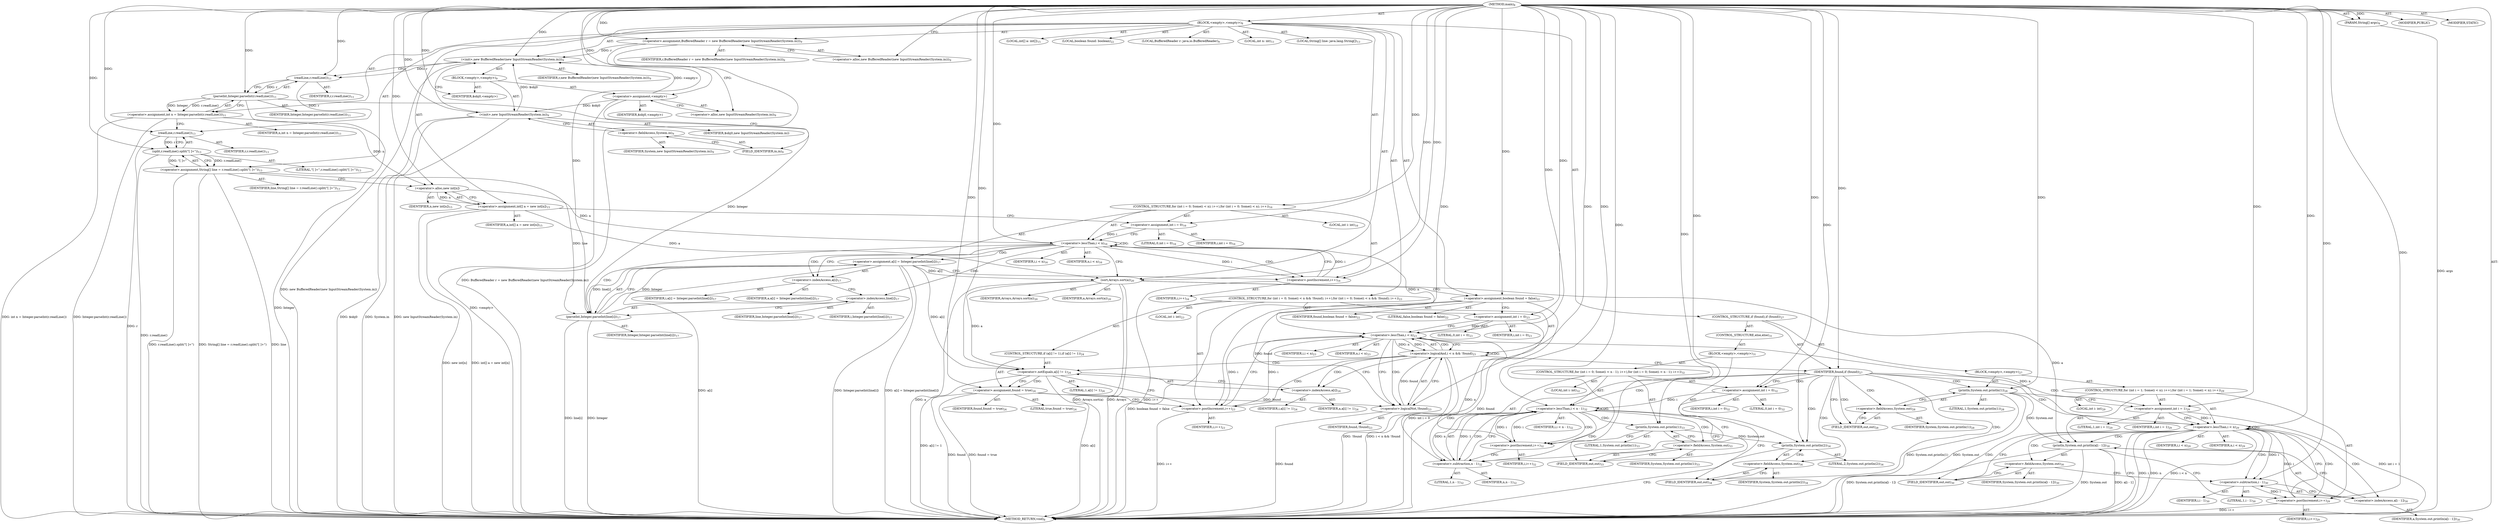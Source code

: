 digraph "main" {  
"19" [label = <(METHOD,main)<SUB>8</SUB>> ]
"20" [label = <(PARAM,String[] args)<SUB>8</SUB>> ]
"21" [label = <(BLOCK,&lt;empty&gt;,&lt;empty&gt;)<SUB>8</SUB>> ]
"4" [label = <(LOCAL,BufferedReader r: java.io.BufferedReader)<SUB>9</SUB>> ]
"22" [label = <(&lt;operator&gt;.assignment,BufferedReader r = new BufferedReader(new InputStreamReader(System.in)))<SUB>9</SUB>> ]
"23" [label = <(IDENTIFIER,r,BufferedReader r = new BufferedReader(new InputStreamReader(System.in)))<SUB>9</SUB>> ]
"24" [label = <(&lt;operator&gt;.alloc,new BufferedReader(new InputStreamReader(System.in)))<SUB>9</SUB>> ]
"25" [label = <(&lt;init&gt;,new BufferedReader(new InputStreamReader(System.in)))<SUB>9</SUB>> ]
"3" [label = <(IDENTIFIER,r,new BufferedReader(new InputStreamReader(System.in)))<SUB>9</SUB>> ]
"26" [label = <(BLOCK,&lt;empty&gt;,&lt;empty&gt;)<SUB>9</SUB>> ]
"27" [label = <(&lt;operator&gt;.assignment,&lt;empty&gt;)> ]
"28" [label = <(IDENTIFIER,$obj0,&lt;empty&gt;)> ]
"29" [label = <(&lt;operator&gt;.alloc,new InputStreamReader(System.in))<SUB>9</SUB>> ]
"30" [label = <(&lt;init&gt;,new InputStreamReader(System.in))<SUB>9</SUB>> ]
"31" [label = <(IDENTIFIER,$obj0,new InputStreamReader(System.in))> ]
"32" [label = <(&lt;operator&gt;.fieldAccess,System.in)<SUB>9</SUB>> ]
"33" [label = <(IDENTIFIER,System,new InputStreamReader(System.in))<SUB>9</SUB>> ]
"34" [label = <(FIELD_IDENTIFIER,in,in)<SUB>9</SUB>> ]
"35" [label = <(IDENTIFIER,$obj0,&lt;empty&gt;)> ]
"36" [label = <(LOCAL,int n: int)<SUB>11</SUB>> ]
"37" [label = <(&lt;operator&gt;.assignment,int n = Integer.parseInt(r.readLine()))<SUB>11</SUB>> ]
"38" [label = <(IDENTIFIER,n,int n = Integer.parseInt(r.readLine()))<SUB>11</SUB>> ]
"39" [label = <(parseInt,Integer.parseInt(r.readLine()))<SUB>11</SUB>> ]
"40" [label = <(IDENTIFIER,Integer,Integer.parseInt(r.readLine()))<SUB>11</SUB>> ]
"41" [label = <(readLine,r.readLine())<SUB>11</SUB>> ]
"42" [label = <(IDENTIFIER,r,r.readLine())<SUB>11</SUB>> ]
"43" [label = <(LOCAL,String[] line: java.lang.String[])<SUB>13</SUB>> ]
"44" [label = <(&lt;operator&gt;.assignment,String[] line = r.readLine().split(&quot;[ ]+&quot;))<SUB>13</SUB>> ]
"45" [label = <(IDENTIFIER,line,String[] line = r.readLine().split(&quot;[ ]+&quot;))<SUB>13</SUB>> ]
"46" [label = <(split,r.readLine().split(&quot;[ ]+&quot;))<SUB>13</SUB>> ]
"47" [label = <(readLine,r.readLine())<SUB>13</SUB>> ]
"48" [label = <(IDENTIFIER,r,r.readLine())<SUB>13</SUB>> ]
"49" [label = <(LITERAL,&quot;[ ]+&quot;,r.readLine().split(&quot;[ ]+&quot;))<SUB>13</SUB>> ]
"50" [label = <(LOCAL,int[] a: int[])<SUB>15</SUB>> ]
"51" [label = <(&lt;operator&gt;.assignment,int[] a = new int[n])<SUB>15</SUB>> ]
"52" [label = <(IDENTIFIER,a,int[] a = new int[n])<SUB>15</SUB>> ]
"53" [label = <(&lt;operator&gt;.alloc,new int[n])> ]
"54" [label = <(IDENTIFIER,n,new int[n])<SUB>15</SUB>> ]
"55" [label = <(CONTROL_STRUCTURE,for (int i = 0; Some(i &lt; n); i++),for (int i = 0; Some(i &lt; n); i++))<SUB>16</SUB>> ]
"56" [label = <(LOCAL,int i: int)<SUB>16</SUB>> ]
"57" [label = <(&lt;operator&gt;.assignment,int i = 0)<SUB>16</SUB>> ]
"58" [label = <(IDENTIFIER,i,int i = 0)<SUB>16</SUB>> ]
"59" [label = <(LITERAL,0,int i = 0)<SUB>16</SUB>> ]
"60" [label = <(&lt;operator&gt;.lessThan,i &lt; n)<SUB>16</SUB>> ]
"61" [label = <(IDENTIFIER,i,i &lt; n)<SUB>16</SUB>> ]
"62" [label = <(IDENTIFIER,n,i &lt; n)<SUB>16</SUB>> ]
"63" [label = <(&lt;operator&gt;.postIncrement,i++)<SUB>16</SUB>> ]
"64" [label = <(IDENTIFIER,i,i++)<SUB>16</SUB>> ]
"65" [label = <(&lt;operator&gt;.assignment,a[i] = Integer.parseInt(line[i]))<SUB>17</SUB>> ]
"66" [label = <(&lt;operator&gt;.indexAccess,a[i])<SUB>17</SUB>> ]
"67" [label = <(IDENTIFIER,a,a[i] = Integer.parseInt(line[i]))<SUB>17</SUB>> ]
"68" [label = <(IDENTIFIER,i,a[i] = Integer.parseInt(line[i]))<SUB>17</SUB>> ]
"69" [label = <(parseInt,Integer.parseInt(line[i]))<SUB>17</SUB>> ]
"70" [label = <(IDENTIFIER,Integer,Integer.parseInt(line[i]))<SUB>17</SUB>> ]
"71" [label = <(&lt;operator&gt;.indexAccess,line[i])<SUB>17</SUB>> ]
"72" [label = <(IDENTIFIER,line,Integer.parseInt(line[i]))<SUB>17</SUB>> ]
"73" [label = <(IDENTIFIER,i,Integer.parseInt(line[i]))<SUB>17</SUB>> ]
"74" [label = <(sort,Arrays.sort(a))<SUB>20</SUB>> ]
"75" [label = <(IDENTIFIER,Arrays,Arrays.sort(a))<SUB>20</SUB>> ]
"76" [label = <(IDENTIFIER,a,Arrays.sort(a))<SUB>20</SUB>> ]
"77" [label = <(LOCAL,boolean found: boolean)<SUB>22</SUB>> ]
"78" [label = <(&lt;operator&gt;.assignment,boolean found = false)<SUB>22</SUB>> ]
"79" [label = <(IDENTIFIER,found,boolean found = false)<SUB>22</SUB>> ]
"80" [label = <(LITERAL,false,boolean found = false)<SUB>22</SUB>> ]
"81" [label = <(CONTROL_STRUCTURE,for (int i = 0; Some(i &lt; n &amp;&amp; !found); i++),for (int i = 0; Some(i &lt; n &amp;&amp; !found); i++))<SUB>23</SUB>> ]
"82" [label = <(LOCAL,int i: int)<SUB>23</SUB>> ]
"83" [label = <(&lt;operator&gt;.assignment,int i = 0)<SUB>23</SUB>> ]
"84" [label = <(IDENTIFIER,i,int i = 0)<SUB>23</SUB>> ]
"85" [label = <(LITERAL,0,int i = 0)<SUB>23</SUB>> ]
"86" [label = <(&lt;operator&gt;.logicalAnd,i &lt; n &amp;&amp; !found)<SUB>23</SUB>> ]
"87" [label = <(&lt;operator&gt;.lessThan,i &lt; n)<SUB>23</SUB>> ]
"88" [label = <(IDENTIFIER,i,i &lt; n)<SUB>23</SUB>> ]
"89" [label = <(IDENTIFIER,n,i &lt; n)<SUB>23</SUB>> ]
"90" [label = <(&lt;operator&gt;.logicalNot,!found)<SUB>23</SUB>> ]
"91" [label = <(IDENTIFIER,found,!found)<SUB>23</SUB>> ]
"92" [label = <(&lt;operator&gt;.postIncrement,i++)<SUB>23</SUB>> ]
"93" [label = <(IDENTIFIER,i,i++)<SUB>23</SUB>> ]
"94" [label = <(CONTROL_STRUCTURE,if (a[i] != 1),if (a[i] != 1))<SUB>24</SUB>> ]
"95" [label = <(&lt;operator&gt;.notEquals,a[i] != 1)<SUB>24</SUB>> ]
"96" [label = <(&lt;operator&gt;.indexAccess,a[i])<SUB>24</SUB>> ]
"97" [label = <(IDENTIFIER,a,a[i] != 1)<SUB>24</SUB>> ]
"98" [label = <(IDENTIFIER,i,a[i] != 1)<SUB>24</SUB>> ]
"99" [label = <(LITERAL,1,a[i] != 1)<SUB>24</SUB>> ]
"100" [label = <(&lt;operator&gt;.assignment,found = true)<SUB>24</SUB>> ]
"101" [label = <(IDENTIFIER,found,found = true)<SUB>24</SUB>> ]
"102" [label = <(LITERAL,true,found = true)<SUB>24</SUB>> ]
"103" [label = <(CONTROL_STRUCTURE,if (found),if (found))<SUB>27</SUB>> ]
"104" [label = <(IDENTIFIER,found,if (found))<SUB>27</SUB>> ]
"105" [label = <(BLOCK,&lt;empty&gt;,&lt;empty&gt;)<SUB>27</SUB>> ]
"106" [label = <(println,System.out.println(1))<SUB>28</SUB>> ]
"107" [label = <(&lt;operator&gt;.fieldAccess,System.out)<SUB>28</SUB>> ]
"108" [label = <(IDENTIFIER,System,System.out.println(1))<SUB>28</SUB>> ]
"109" [label = <(FIELD_IDENTIFIER,out,out)<SUB>28</SUB>> ]
"110" [label = <(LITERAL,1,System.out.println(1))<SUB>28</SUB>> ]
"111" [label = <(CONTROL_STRUCTURE,for (int i = 1; Some(i &lt; n); i++),for (int i = 1; Some(i &lt; n); i++))<SUB>29</SUB>> ]
"112" [label = <(LOCAL,int i: int)<SUB>29</SUB>> ]
"113" [label = <(&lt;operator&gt;.assignment,int i = 1)<SUB>29</SUB>> ]
"114" [label = <(IDENTIFIER,i,int i = 1)<SUB>29</SUB>> ]
"115" [label = <(LITERAL,1,int i = 1)<SUB>29</SUB>> ]
"116" [label = <(&lt;operator&gt;.lessThan,i &lt; n)<SUB>29</SUB>> ]
"117" [label = <(IDENTIFIER,i,i &lt; n)<SUB>29</SUB>> ]
"118" [label = <(IDENTIFIER,n,i &lt; n)<SUB>29</SUB>> ]
"119" [label = <(&lt;operator&gt;.postIncrement,i++)<SUB>29</SUB>> ]
"120" [label = <(IDENTIFIER,i,i++)<SUB>29</SUB>> ]
"121" [label = <(println,System.out.println(a[i - 1]))<SUB>30</SUB>> ]
"122" [label = <(&lt;operator&gt;.fieldAccess,System.out)<SUB>30</SUB>> ]
"123" [label = <(IDENTIFIER,System,System.out.println(a[i - 1]))<SUB>30</SUB>> ]
"124" [label = <(FIELD_IDENTIFIER,out,out)<SUB>30</SUB>> ]
"125" [label = <(&lt;operator&gt;.indexAccess,a[i - 1])<SUB>30</SUB>> ]
"126" [label = <(IDENTIFIER,a,System.out.println(a[i - 1]))<SUB>30</SUB>> ]
"127" [label = <(&lt;operator&gt;.subtraction,i - 1)<SUB>30</SUB>> ]
"128" [label = <(IDENTIFIER,i,i - 1)<SUB>30</SUB>> ]
"129" [label = <(LITERAL,1,i - 1)<SUB>30</SUB>> ]
"130" [label = <(CONTROL_STRUCTURE,else,else)<SUB>31</SUB>> ]
"131" [label = <(BLOCK,&lt;empty&gt;,&lt;empty&gt;)<SUB>31</SUB>> ]
"132" [label = <(CONTROL_STRUCTURE,for (int i = 0; Some(i &lt; n - 1); i++),for (int i = 0; Some(i &lt; n - 1); i++))<SUB>32</SUB>> ]
"133" [label = <(LOCAL,int i: int)<SUB>32</SUB>> ]
"134" [label = <(&lt;operator&gt;.assignment,int i = 0)<SUB>32</SUB>> ]
"135" [label = <(IDENTIFIER,i,int i = 0)<SUB>32</SUB>> ]
"136" [label = <(LITERAL,0,int i = 0)<SUB>32</SUB>> ]
"137" [label = <(&lt;operator&gt;.lessThan,i &lt; n - 1)<SUB>32</SUB>> ]
"138" [label = <(IDENTIFIER,i,i &lt; n - 1)<SUB>32</SUB>> ]
"139" [label = <(&lt;operator&gt;.subtraction,n - 1)<SUB>32</SUB>> ]
"140" [label = <(IDENTIFIER,n,n - 1)<SUB>32</SUB>> ]
"141" [label = <(LITERAL,1,n - 1)<SUB>32</SUB>> ]
"142" [label = <(&lt;operator&gt;.postIncrement,i++)<SUB>32</SUB>> ]
"143" [label = <(IDENTIFIER,i,i++)<SUB>32</SUB>> ]
"144" [label = <(println,System.out.println(1))<SUB>33</SUB>> ]
"145" [label = <(&lt;operator&gt;.fieldAccess,System.out)<SUB>33</SUB>> ]
"146" [label = <(IDENTIFIER,System,System.out.println(1))<SUB>33</SUB>> ]
"147" [label = <(FIELD_IDENTIFIER,out,out)<SUB>33</SUB>> ]
"148" [label = <(LITERAL,1,System.out.println(1))<SUB>33</SUB>> ]
"149" [label = <(println,System.out.println(2))<SUB>34</SUB>> ]
"150" [label = <(&lt;operator&gt;.fieldAccess,System.out)<SUB>34</SUB>> ]
"151" [label = <(IDENTIFIER,System,System.out.println(2))<SUB>34</SUB>> ]
"152" [label = <(FIELD_IDENTIFIER,out,out)<SUB>34</SUB>> ]
"153" [label = <(LITERAL,2,System.out.println(2))<SUB>34</SUB>> ]
"154" [label = <(MODIFIER,PUBLIC)> ]
"155" [label = <(MODIFIER,STATIC)> ]
"156" [label = <(METHOD_RETURN,void)<SUB>8</SUB>> ]
  "19" -> "20"  [ label = "AST: "] 
  "19" -> "21"  [ label = "AST: "] 
  "19" -> "154"  [ label = "AST: "] 
  "19" -> "155"  [ label = "AST: "] 
  "19" -> "156"  [ label = "AST: "] 
  "21" -> "4"  [ label = "AST: "] 
  "21" -> "22"  [ label = "AST: "] 
  "21" -> "25"  [ label = "AST: "] 
  "21" -> "36"  [ label = "AST: "] 
  "21" -> "37"  [ label = "AST: "] 
  "21" -> "43"  [ label = "AST: "] 
  "21" -> "44"  [ label = "AST: "] 
  "21" -> "50"  [ label = "AST: "] 
  "21" -> "51"  [ label = "AST: "] 
  "21" -> "55"  [ label = "AST: "] 
  "21" -> "74"  [ label = "AST: "] 
  "21" -> "77"  [ label = "AST: "] 
  "21" -> "78"  [ label = "AST: "] 
  "21" -> "81"  [ label = "AST: "] 
  "21" -> "103"  [ label = "AST: "] 
  "22" -> "23"  [ label = "AST: "] 
  "22" -> "24"  [ label = "AST: "] 
  "25" -> "3"  [ label = "AST: "] 
  "25" -> "26"  [ label = "AST: "] 
  "26" -> "27"  [ label = "AST: "] 
  "26" -> "30"  [ label = "AST: "] 
  "26" -> "35"  [ label = "AST: "] 
  "27" -> "28"  [ label = "AST: "] 
  "27" -> "29"  [ label = "AST: "] 
  "30" -> "31"  [ label = "AST: "] 
  "30" -> "32"  [ label = "AST: "] 
  "32" -> "33"  [ label = "AST: "] 
  "32" -> "34"  [ label = "AST: "] 
  "37" -> "38"  [ label = "AST: "] 
  "37" -> "39"  [ label = "AST: "] 
  "39" -> "40"  [ label = "AST: "] 
  "39" -> "41"  [ label = "AST: "] 
  "41" -> "42"  [ label = "AST: "] 
  "44" -> "45"  [ label = "AST: "] 
  "44" -> "46"  [ label = "AST: "] 
  "46" -> "47"  [ label = "AST: "] 
  "46" -> "49"  [ label = "AST: "] 
  "47" -> "48"  [ label = "AST: "] 
  "51" -> "52"  [ label = "AST: "] 
  "51" -> "53"  [ label = "AST: "] 
  "53" -> "54"  [ label = "AST: "] 
  "55" -> "56"  [ label = "AST: "] 
  "55" -> "57"  [ label = "AST: "] 
  "55" -> "60"  [ label = "AST: "] 
  "55" -> "63"  [ label = "AST: "] 
  "55" -> "65"  [ label = "AST: "] 
  "57" -> "58"  [ label = "AST: "] 
  "57" -> "59"  [ label = "AST: "] 
  "60" -> "61"  [ label = "AST: "] 
  "60" -> "62"  [ label = "AST: "] 
  "63" -> "64"  [ label = "AST: "] 
  "65" -> "66"  [ label = "AST: "] 
  "65" -> "69"  [ label = "AST: "] 
  "66" -> "67"  [ label = "AST: "] 
  "66" -> "68"  [ label = "AST: "] 
  "69" -> "70"  [ label = "AST: "] 
  "69" -> "71"  [ label = "AST: "] 
  "71" -> "72"  [ label = "AST: "] 
  "71" -> "73"  [ label = "AST: "] 
  "74" -> "75"  [ label = "AST: "] 
  "74" -> "76"  [ label = "AST: "] 
  "78" -> "79"  [ label = "AST: "] 
  "78" -> "80"  [ label = "AST: "] 
  "81" -> "82"  [ label = "AST: "] 
  "81" -> "83"  [ label = "AST: "] 
  "81" -> "86"  [ label = "AST: "] 
  "81" -> "92"  [ label = "AST: "] 
  "81" -> "94"  [ label = "AST: "] 
  "83" -> "84"  [ label = "AST: "] 
  "83" -> "85"  [ label = "AST: "] 
  "86" -> "87"  [ label = "AST: "] 
  "86" -> "90"  [ label = "AST: "] 
  "87" -> "88"  [ label = "AST: "] 
  "87" -> "89"  [ label = "AST: "] 
  "90" -> "91"  [ label = "AST: "] 
  "92" -> "93"  [ label = "AST: "] 
  "94" -> "95"  [ label = "AST: "] 
  "94" -> "100"  [ label = "AST: "] 
  "95" -> "96"  [ label = "AST: "] 
  "95" -> "99"  [ label = "AST: "] 
  "96" -> "97"  [ label = "AST: "] 
  "96" -> "98"  [ label = "AST: "] 
  "100" -> "101"  [ label = "AST: "] 
  "100" -> "102"  [ label = "AST: "] 
  "103" -> "104"  [ label = "AST: "] 
  "103" -> "105"  [ label = "AST: "] 
  "103" -> "130"  [ label = "AST: "] 
  "105" -> "106"  [ label = "AST: "] 
  "105" -> "111"  [ label = "AST: "] 
  "106" -> "107"  [ label = "AST: "] 
  "106" -> "110"  [ label = "AST: "] 
  "107" -> "108"  [ label = "AST: "] 
  "107" -> "109"  [ label = "AST: "] 
  "111" -> "112"  [ label = "AST: "] 
  "111" -> "113"  [ label = "AST: "] 
  "111" -> "116"  [ label = "AST: "] 
  "111" -> "119"  [ label = "AST: "] 
  "111" -> "121"  [ label = "AST: "] 
  "113" -> "114"  [ label = "AST: "] 
  "113" -> "115"  [ label = "AST: "] 
  "116" -> "117"  [ label = "AST: "] 
  "116" -> "118"  [ label = "AST: "] 
  "119" -> "120"  [ label = "AST: "] 
  "121" -> "122"  [ label = "AST: "] 
  "121" -> "125"  [ label = "AST: "] 
  "122" -> "123"  [ label = "AST: "] 
  "122" -> "124"  [ label = "AST: "] 
  "125" -> "126"  [ label = "AST: "] 
  "125" -> "127"  [ label = "AST: "] 
  "127" -> "128"  [ label = "AST: "] 
  "127" -> "129"  [ label = "AST: "] 
  "130" -> "131"  [ label = "AST: "] 
  "131" -> "132"  [ label = "AST: "] 
  "131" -> "149"  [ label = "AST: "] 
  "132" -> "133"  [ label = "AST: "] 
  "132" -> "134"  [ label = "AST: "] 
  "132" -> "137"  [ label = "AST: "] 
  "132" -> "142"  [ label = "AST: "] 
  "132" -> "144"  [ label = "AST: "] 
  "134" -> "135"  [ label = "AST: "] 
  "134" -> "136"  [ label = "AST: "] 
  "137" -> "138"  [ label = "AST: "] 
  "137" -> "139"  [ label = "AST: "] 
  "139" -> "140"  [ label = "AST: "] 
  "139" -> "141"  [ label = "AST: "] 
  "142" -> "143"  [ label = "AST: "] 
  "144" -> "145"  [ label = "AST: "] 
  "144" -> "148"  [ label = "AST: "] 
  "145" -> "146"  [ label = "AST: "] 
  "145" -> "147"  [ label = "AST: "] 
  "149" -> "150"  [ label = "AST: "] 
  "149" -> "153"  [ label = "AST: "] 
  "150" -> "151"  [ label = "AST: "] 
  "150" -> "152"  [ label = "AST: "] 
  "22" -> "29"  [ label = "CFG: "] 
  "25" -> "41"  [ label = "CFG: "] 
  "37" -> "47"  [ label = "CFG: "] 
  "44" -> "53"  [ label = "CFG: "] 
  "51" -> "57"  [ label = "CFG: "] 
  "74" -> "78"  [ label = "CFG: "] 
  "78" -> "83"  [ label = "CFG: "] 
  "24" -> "22"  [ label = "CFG: "] 
  "39" -> "37"  [ label = "CFG: "] 
  "46" -> "44"  [ label = "CFG: "] 
  "53" -> "51"  [ label = "CFG: "] 
  "57" -> "60"  [ label = "CFG: "] 
  "60" -> "66"  [ label = "CFG: "] 
  "60" -> "74"  [ label = "CFG: "] 
  "63" -> "60"  [ label = "CFG: "] 
  "65" -> "63"  [ label = "CFG: "] 
  "83" -> "87"  [ label = "CFG: "] 
  "86" -> "104"  [ label = "CFG: "] 
  "86" -> "96"  [ label = "CFG: "] 
  "92" -> "87"  [ label = "CFG: "] 
  "104" -> "109"  [ label = "CFG: "] 
  "104" -> "134"  [ label = "CFG: "] 
  "27" -> "34"  [ label = "CFG: "] 
  "30" -> "25"  [ label = "CFG: "] 
  "41" -> "39"  [ label = "CFG: "] 
  "47" -> "46"  [ label = "CFG: "] 
  "66" -> "71"  [ label = "CFG: "] 
  "69" -> "65"  [ label = "CFG: "] 
  "87" -> "86"  [ label = "CFG: "] 
  "87" -> "90"  [ label = "CFG: "] 
  "90" -> "86"  [ label = "CFG: "] 
  "95" -> "100"  [ label = "CFG: "] 
  "95" -> "92"  [ label = "CFG: "] 
  "100" -> "92"  [ label = "CFG: "] 
  "106" -> "113"  [ label = "CFG: "] 
  "29" -> "27"  [ label = "CFG: "] 
  "32" -> "30"  [ label = "CFG: "] 
  "71" -> "69"  [ label = "CFG: "] 
  "96" -> "95"  [ label = "CFG: "] 
  "107" -> "106"  [ label = "CFG: "] 
  "113" -> "116"  [ label = "CFG: "] 
  "116" -> "156"  [ label = "CFG: "] 
  "116" -> "124"  [ label = "CFG: "] 
  "119" -> "116"  [ label = "CFG: "] 
  "121" -> "119"  [ label = "CFG: "] 
  "149" -> "156"  [ label = "CFG: "] 
  "34" -> "32"  [ label = "CFG: "] 
  "109" -> "107"  [ label = "CFG: "] 
  "122" -> "127"  [ label = "CFG: "] 
  "125" -> "121"  [ label = "CFG: "] 
  "134" -> "139"  [ label = "CFG: "] 
  "137" -> "147"  [ label = "CFG: "] 
  "137" -> "152"  [ label = "CFG: "] 
  "142" -> "139"  [ label = "CFG: "] 
  "144" -> "142"  [ label = "CFG: "] 
  "150" -> "149"  [ label = "CFG: "] 
  "124" -> "122"  [ label = "CFG: "] 
  "127" -> "125"  [ label = "CFG: "] 
  "139" -> "137"  [ label = "CFG: "] 
  "145" -> "144"  [ label = "CFG: "] 
  "152" -> "150"  [ label = "CFG: "] 
  "147" -> "145"  [ label = "CFG: "] 
  "19" -> "24"  [ label = "CFG: "] 
  "20" -> "156"  [ label = "DDG: args"] 
  "22" -> "156"  [ label = "DDG: BufferedReader r = new BufferedReader(new InputStreamReader(System.in))"] 
  "27" -> "156"  [ label = "DDG: &lt;empty&gt;"] 
  "30" -> "156"  [ label = "DDG: $obj0"] 
  "30" -> "156"  [ label = "DDG: System.in"] 
  "30" -> "156"  [ label = "DDG: new InputStreamReader(System.in)"] 
  "25" -> "156"  [ label = "DDG: new BufferedReader(new InputStreamReader(System.in))"] 
  "39" -> "156"  [ label = "DDG: Integer"] 
  "37" -> "156"  [ label = "DDG: Integer.parseInt(r.readLine())"] 
  "37" -> "156"  [ label = "DDG: int n = Integer.parseInt(r.readLine())"] 
  "44" -> "156"  [ label = "DDG: line"] 
  "47" -> "156"  [ label = "DDG: r"] 
  "46" -> "156"  [ label = "DDG: r.readLine()"] 
  "44" -> "156"  [ label = "DDG: r.readLine().split(&quot;[ ]+&quot;)"] 
  "44" -> "156"  [ label = "DDG: String[] line = r.readLine().split(&quot;[ ]+&quot;)"] 
  "51" -> "156"  [ label = "DDG: new int[n]"] 
  "51" -> "156"  [ label = "DDG: int[] a = new int[n]"] 
  "74" -> "156"  [ label = "DDG: a"] 
  "74" -> "156"  [ label = "DDG: Arrays.sort(a)"] 
  "78" -> "156"  [ label = "DDG: found"] 
  "78" -> "156"  [ label = "DDG: boolean found = false"] 
  "83" -> "156"  [ label = "DDG: int i = 0"] 
  "90" -> "156"  [ label = "DDG: found"] 
  "86" -> "156"  [ label = "DDG: !found"] 
  "86" -> "156"  [ label = "DDG: i &lt; n &amp;&amp; !found"] 
  "106" -> "156"  [ label = "DDG: System.out"] 
  "106" -> "156"  [ label = "DDG: System.out.println(1)"] 
  "113" -> "156"  [ label = "DDG: int i = 1"] 
  "116" -> "156"  [ label = "DDG: i"] 
  "116" -> "156"  [ label = "DDG: n"] 
  "116" -> "156"  [ label = "DDG: i &lt; n"] 
  "121" -> "156"  [ label = "DDG: System.out"] 
  "121" -> "156"  [ label = "DDG: a[i - 1]"] 
  "121" -> "156"  [ label = "DDG: System.out.println(a[i - 1])"] 
  "119" -> "156"  [ label = "DDG: i++"] 
  "95" -> "156"  [ label = "DDG: a[i]"] 
  "95" -> "156"  [ label = "DDG: a[i] != 1"] 
  "100" -> "156"  [ label = "DDG: found"] 
  "100" -> "156"  [ label = "DDG: found = true"] 
  "92" -> "156"  [ label = "DDG: i++"] 
  "65" -> "156"  [ label = "DDG: a[i]"] 
  "69" -> "156"  [ label = "DDG: Integer"] 
  "69" -> "156"  [ label = "DDG: line[i]"] 
  "65" -> "156"  [ label = "DDG: Integer.parseInt(line[i])"] 
  "65" -> "156"  [ label = "DDG: a[i] = Integer.parseInt(line[i])"] 
  "63" -> "156"  [ label = "DDG: i++"] 
  "74" -> "156"  [ label = "DDG: Arrays"] 
  "19" -> "20"  [ label = "DDG: "] 
  "19" -> "22"  [ label = "DDG: "] 
  "39" -> "37"  [ label = "DDG: Integer"] 
  "39" -> "37"  [ label = "DDG: r.readLine()"] 
  "46" -> "44"  [ label = "DDG: r.readLine()"] 
  "46" -> "44"  [ label = "DDG: &quot;[ ]+&quot;"] 
  "53" -> "51"  [ label = "DDG: n"] 
  "19" -> "78"  [ label = "DDG: "] 
  "22" -> "25"  [ label = "DDG: r"] 
  "19" -> "25"  [ label = "DDG: "] 
  "27" -> "25"  [ label = "DDG: &lt;empty&gt;"] 
  "30" -> "25"  [ label = "DDG: $obj0"] 
  "19" -> "57"  [ label = "DDG: "] 
  "69" -> "65"  [ label = "DDG: Integer"] 
  "69" -> "65"  [ label = "DDG: line[i]"] 
  "19" -> "74"  [ label = "DDG: "] 
  "51" -> "74"  [ label = "DDG: a"] 
  "65" -> "74"  [ label = "DDG: a[i]"] 
  "19" -> "83"  [ label = "DDG: "] 
  "19" -> "104"  [ label = "DDG: "] 
  "19" -> "27"  [ label = "DDG: "] 
  "19" -> "35"  [ label = "DDG: "] 
  "19" -> "39"  [ label = "DDG: "] 
  "41" -> "39"  [ label = "DDG: r"] 
  "47" -> "46"  [ label = "DDG: r"] 
  "19" -> "46"  [ label = "DDG: "] 
  "37" -> "53"  [ label = "DDG: n"] 
  "19" -> "53"  [ label = "DDG: "] 
  "57" -> "60"  [ label = "DDG: i"] 
  "63" -> "60"  [ label = "DDG: i"] 
  "19" -> "60"  [ label = "DDG: "] 
  "53" -> "60"  [ label = "DDG: n"] 
  "60" -> "63"  [ label = "DDG: i"] 
  "19" -> "63"  [ label = "DDG: "] 
  "87" -> "86"  [ label = "DDG: i"] 
  "87" -> "86"  [ label = "DDG: n"] 
  "90" -> "86"  [ label = "DDG: found"] 
  "87" -> "92"  [ label = "DDG: i"] 
  "19" -> "92"  [ label = "DDG: "] 
  "19" -> "100"  [ label = "DDG: "] 
  "27" -> "30"  [ label = "DDG: $obj0"] 
  "19" -> "30"  [ label = "DDG: "] 
  "25" -> "41"  [ label = "DDG: r"] 
  "19" -> "41"  [ label = "DDG: "] 
  "41" -> "47"  [ label = "DDG: r"] 
  "19" -> "47"  [ label = "DDG: "] 
  "39" -> "69"  [ label = "DDG: Integer"] 
  "19" -> "69"  [ label = "DDG: "] 
  "44" -> "69"  [ label = "DDG: line"] 
  "83" -> "87"  [ label = "DDG: i"] 
  "92" -> "87"  [ label = "DDG: i"] 
  "19" -> "87"  [ label = "DDG: "] 
  "60" -> "87"  [ label = "DDG: n"] 
  "78" -> "90"  [ label = "DDG: found"] 
  "100" -> "90"  [ label = "DDG: found"] 
  "19" -> "90"  [ label = "DDG: "] 
  "74" -> "95"  [ label = "DDG: a"] 
  "65" -> "95"  [ label = "DDG: a[i]"] 
  "19" -> "95"  [ label = "DDG: "] 
  "19" -> "106"  [ label = "DDG: "] 
  "19" -> "113"  [ label = "DDG: "] 
  "113" -> "116"  [ label = "DDG: i"] 
  "119" -> "116"  [ label = "DDG: i"] 
  "19" -> "116"  [ label = "DDG: "] 
  "87" -> "116"  [ label = "DDG: n"] 
  "127" -> "119"  [ label = "DDG: i"] 
  "19" -> "119"  [ label = "DDG: "] 
  "106" -> "121"  [ label = "DDG: System.out"] 
  "74" -> "121"  [ label = "DDG: a"] 
  "19" -> "134"  [ label = "DDG: "] 
  "144" -> "149"  [ label = "DDG: System.out"] 
  "19" -> "149"  [ label = "DDG: "] 
  "134" -> "137"  [ label = "DDG: i"] 
  "142" -> "137"  [ label = "DDG: i"] 
  "19" -> "137"  [ label = "DDG: "] 
  "139" -> "137"  [ label = "DDG: n"] 
  "139" -> "137"  [ label = "DDG: 1"] 
  "137" -> "142"  [ label = "DDG: i"] 
  "19" -> "142"  [ label = "DDG: "] 
  "19" -> "144"  [ label = "DDG: "] 
  "116" -> "127"  [ label = "DDG: i"] 
  "19" -> "127"  [ label = "DDG: "] 
  "87" -> "139"  [ label = "DDG: n"] 
  "19" -> "139"  [ label = "DDG: "] 
  "60" -> "60"  [ label = "CDG: "] 
  "60" -> "66"  [ label = "CDG: "] 
  "60" -> "69"  [ label = "CDG: "] 
  "60" -> "65"  [ label = "CDG: "] 
  "60" -> "71"  [ label = "CDG: "] 
  "60" -> "63"  [ label = "CDG: "] 
  "86" -> "96"  [ label = "CDG: "] 
  "86" -> "95"  [ label = "CDG: "] 
  "86" -> "92"  [ label = "CDG: "] 
  "86" -> "87"  [ label = "CDG: "] 
  "86" -> "86"  [ label = "CDG: "] 
  "104" -> "107"  [ label = "CDG: "] 
  "104" -> "113"  [ label = "CDG: "] 
  "104" -> "116"  [ label = "CDG: "] 
  "104" -> "149"  [ label = "CDG: "] 
  "104" -> "150"  [ label = "CDG: "] 
  "104" -> "106"  [ label = "CDG: "] 
  "104" -> "134"  [ label = "CDG: "] 
  "104" -> "137"  [ label = "CDG: "] 
  "104" -> "152"  [ label = "CDG: "] 
  "104" -> "139"  [ label = "CDG: "] 
  "104" -> "109"  [ label = "CDG: "] 
  "87" -> "90"  [ label = "CDG: "] 
  "95" -> "100"  [ label = "CDG: "] 
  "116" -> "116"  [ label = "CDG: "] 
  "116" -> "122"  [ label = "CDG: "] 
  "116" -> "119"  [ label = "CDG: "] 
  "116" -> "121"  [ label = "CDG: "] 
  "116" -> "127"  [ label = "CDG: "] 
  "116" -> "124"  [ label = "CDG: "] 
  "116" -> "125"  [ label = "CDG: "] 
  "137" -> "145"  [ label = "CDG: "] 
  "137" -> "142"  [ label = "CDG: "] 
  "137" -> "144"  [ label = "CDG: "] 
  "137" -> "137"  [ label = "CDG: "] 
  "137" -> "147"  [ label = "CDG: "] 
  "137" -> "139"  [ label = "CDG: "] 
}
